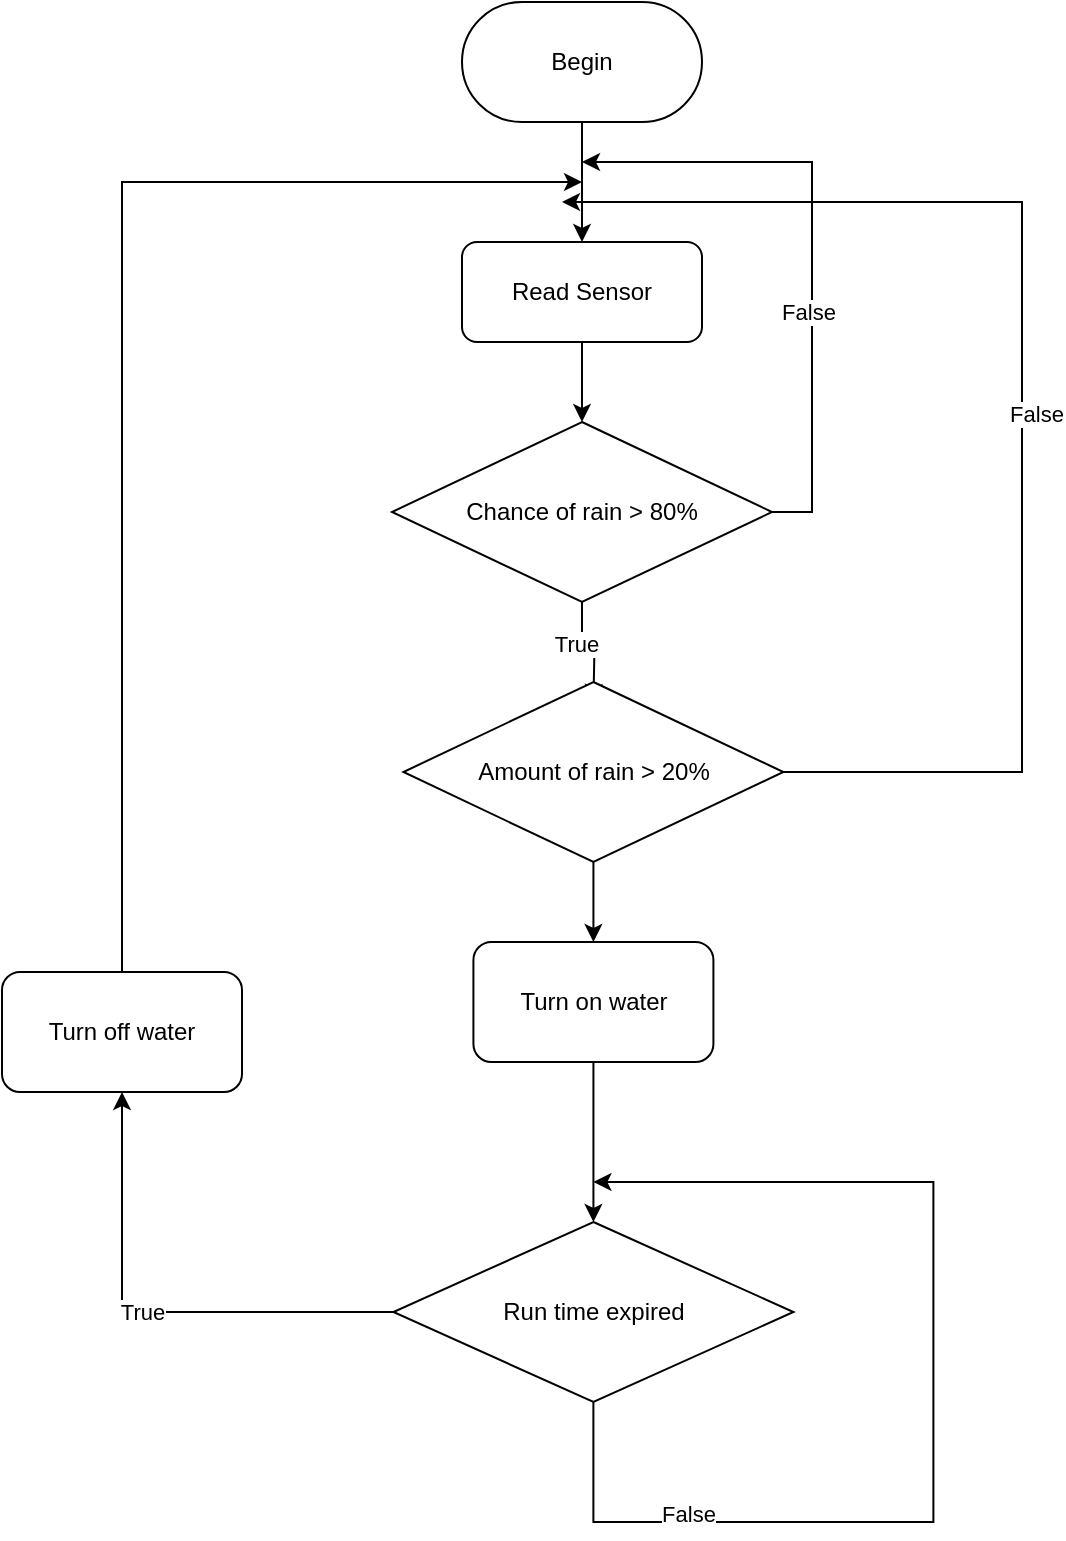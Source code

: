 <mxfile version="24.5.5" type="github">
  <diagram name="Page-1" id="5KtbHxgfiA2ik8w_qsww">
    <mxGraphModel dx="1134" dy="654" grid="1" gridSize="10" guides="1" tooltips="1" connect="1" arrows="1" fold="1" page="1" pageScale="1" pageWidth="827" pageHeight="1169" math="0" shadow="0">
      <root>
        <mxCell id="0" />
        <mxCell id="1" parent="0" />
        <mxCell id="h2Z1xg8esxs15_aSe1Hl-3" style="edgeStyle=orthogonalEdgeStyle;rounded=0;orthogonalLoop=1;jettySize=auto;html=1;" edge="1" parent="1" source="h2Z1xg8esxs15_aSe1Hl-1" target="h2Z1xg8esxs15_aSe1Hl-2">
          <mxGeometry relative="1" as="geometry" />
        </mxCell>
        <mxCell id="h2Z1xg8esxs15_aSe1Hl-1" value="Read Sensor" style="rounded=1;whiteSpace=wrap;html=1;" vertex="1" parent="1">
          <mxGeometry x="400" y="140" width="120" height="50" as="geometry" />
        </mxCell>
        <mxCell id="h2Z1xg8esxs15_aSe1Hl-5" style="edgeStyle=orthogonalEdgeStyle;rounded=0;orthogonalLoop=1;jettySize=auto;html=1;" edge="1" parent="1" source="h2Z1xg8esxs15_aSe1Hl-2">
          <mxGeometry relative="1" as="geometry">
            <mxPoint x="465.71" y="370" as="targetPoint" />
          </mxGeometry>
        </mxCell>
        <mxCell id="h2Z1xg8esxs15_aSe1Hl-18" value="True" style="edgeLabel;html=1;align=center;verticalAlign=middle;resizable=0;points=[];" vertex="1" connectable="0" parent="h2Z1xg8esxs15_aSe1Hl-5">
          <mxGeometry x="-0.265" y="-3" relative="1" as="geometry">
            <mxPoint as="offset" />
          </mxGeometry>
        </mxCell>
        <mxCell id="h2Z1xg8esxs15_aSe1Hl-17" style="edgeStyle=orthogonalEdgeStyle;rounded=0;orthogonalLoop=1;jettySize=auto;html=1;exitX=1;exitY=0.5;exitDx=0;exitDy=0;" edge="1" parent="1" source="h2Z1xg8esxs15_aSe1Hl-2">
          <mxGeometry relative="1" as="geometry">
            <mxPoint x="460" y="100" as="targetPoint" />
            <Array as="points">
              <mxPoint x="575" y="275" />
              <mxPoint x="575" y="100" />
            </Array>
          </mxGeometry>
        </mxCell>
        <mxCell id="h2Z1xg8esxs15_aSe1Hl-28" value="False" style="edgeLabel;html=1;align=center;verticalAlign=middle;resizable=0;points=[];" vertex="1" connectable="0" parent="h2Z1xg8esxs15_aSe1Hl-17">
          <mxGeometry x="-0.223" y="2" relative="1" as="geometry">
            <mxPoint as="offset" />
          </mxGeometry>
        </mxCell>
        <mxCell id="h2Z1xg8esxs15_aSe1Hl-2" value="Chance of rain &amp;gt; 80%" style="rhombus;whiteSpace=wrap;html=1;" vertex="1" parent="1">
          <mxGeometry x="365" y="230" width="190" height="90" as="geometry" />
        </mxCell>
        <mxCell id="h2Z1xg8esxs15_aSe1Hl-7" style="edgeStyle=orthogonalEdgeStyle;rounded=0;orthogonalLoop=1;jettySize=auto;html=1;" edge="1" parent="1" source="h2Z1xg8esxs15_aSe1Hl-4" target="h2Z1xg8esxs15_aSe1Hl-6">
          <mxGeometry relative="1" as="geometry">
            <mxPoint x="465.71" y="570" as="sourcePoint" />
          </mxGeometry>
        </mxCell>
        <mxCell id="h2Z1xg8esxs15_aSe1Hl-4" value="Turn on water" style="rounded=1;whiteSpace=wrap;html=1;" vertex="1" parent="1">
          <mxGeometry x="405.71" y="490" width="120" height="60" as="geometry" />
        </mxCell>
        <mxCell id="h2Z1xg8esxs15_aSe1Hl-9" style="edgeStyle=orthogonalEdgeStyle;rounded=0;orthogonalLoop=1;jettySize=auto;html=1;" edge="1" parent="1" source="h2Z1xg8esxs15_aSe1Hl-6" target="h2Z1xg8esxs15_aSe1Hl-8">
          <mxGeometry relative="1" as="geometry" />
        </mxCell>
        <mxCell id="h2Z1xg8esxs15_aSe1Hl-16" value="True" style="edgeLabel;html=1;align=center;verticalAlign=middle;resizable=0;points=[];" vertex="1" connectable="0" parent="h2Z1xg8esxs15_aSe1Hl-9">
          <mxGeometry x="0.026" relative="1" as="geometry">
            <mxPoint as="offset" />
          </mxGeometry>
        </mxCell>
        <mxCell id="h2Z1xg8esxs15_aSe1Hl-14" style="edgeStyle=orthogonalEdgeStyle;rounded=0;orthogonalLoop=1;jettySize=auto;html=1;" edge="1" parent="1" source="h2Z1xg8esxs15_aSe1Hl-6">
          <mxGeometry relative="1" as="geometry">
            <mxPoint x="465.71" y="610" as="targetPoint" />
            <Array as="points">
              <mxPoint x="465.71" y="780" />
              <mxPoint x="635.71" y="780" />
              <mxPoint x="635.71" y="610" />
              <mxPoint x="545.71" y="610" />
            </Array>
          </mxGeometry>
        </mxCell>
        <mxCell id="h2Z1xg8esxs15_aSe1Hl-15" value="False" style="edgeLabel;html=1;align=center;verticalAlign=middle;resizable=0;points=[];" vertex="1" connectable="0" parent="h2Z1xg8esxs15_aSe1Hl-14">
          <mxGeometry x="-0.625" y="4" relative="1" as="geometry">
            <mxPoint as="offset" />
          </mxGeometry>
        </mxCell>
        <mxCell id="h2Z1xg8esxs15_aSe1Hl-6" value="Run time expired" style="rhombus;whiteSpace=wrap;html=1;" vertex="1" parent="1">
          <mxGeometry x="365.71" y="630" width="200" height="90" as="geometry" />
        </mxCell>
        <mxCell id="h2Z1xg8esxs15_aSe1Hl-20" style="edgeStyle=orthogonalEdgeStyle;rounded=0;orthogonalLoop=1;jettySize=auto;html=1;" edge="1" parent="1" source="h2Z1xg8esxs15_aSe1Hl-8">
          <mxGeometry relative="1" as="geometry">
            <mxPoint x="460" y="110" as="targetPoint" />
            <Array as="points">
              <mxPoint x="230" y="110" />
            </Array>
          </mxGeometry>
        </mxCell>
        <mxCell id="h2Z1xg8esxs15_aSe1Hl-8" value="Turn off water" style="rounded=1;whiteSpace=wrap;html=1;" vertex="1" parent="1">
          <mxGeometry x="170" y="505" width="120" height="60" as="geometry" />
        </mxCell>
        <mxCell id="h2Z1xg8esxs15_aSe1Hl-13" style="edgeStyle=orthogonalEdgeStyle;rounded=0;orthogonalLoop=1;jettySize=auto;html=1;" edge="1" parent="1" source="h2Z1xg8esxs15_aSe1Hl-12" target="h2Z1xg8esxs15_aSe1Hl-1">
          <mxGeometry relative="1" as="geometry" />
        </mxCell>
        <mxCell id="h2Z1xg8esxs15_aSe1Hl-12" value="Begin" style="rounded=1;whiteSpace=wrap;html=1;arcSize=50;" vertex="1" parent="1">
          <mxGeometry x="400" y="20" width="120" height="60" as="geometry" />
        </mxCell>
        <mxCell id="h2Z1xg8esxs15_aSe1Hl-24" style="edgeStyle=orthogonalEdgeStyle;rounded=0;orthogonalLoop=1;jettySize=auto;html=1;" edge="1" parent="1" source="h2Z1xg8esxs15_aSe1Hl-22" target="h2Z1xg8esxs15_aSe1Hl-4">
          <mxGeometry relative="1" as="geometry" />
        </mxCell>
        <mxCell id="h2Z1xg8esxs15_aSe1Hl-26" style="edgeStyle=orthogonalEdgeStyle;rounded=0;orthogonalLoop=1;jettySize=auto;html=1;" edge="1" parent="1" source="h2Z1xg8esxs15_aSe1Hl-22">
          <mxGeometry relative="1" as="geometry">
            <mxPoint x="450" y="120" as="targetPoint" />
            <Array as="points">
              <mxPoint x="680" y="405" />
              <mxPoint x="680" y="120" />
            </Array>
          </mxGeometry>
        </mxCell>
        <mxCell id="h2Z1xg8esxs15_aSe1Hl-27" value="False" style="edgeLabel;html=1;align=center;verticalAlign=middle;resizable=0;points=[];" vertex="1" connectable="0" parent="h2Z1xg8esxs15_aSe1Hl-26">
          <mxGeometry x="-0.059" y="-7" relative="1" as="geometry">
            <mxPoint as="offset" />
          </mxGeometry>
        </mxCell>
        <mxCell id="h2Z1xg8esxs15_aSe1Hl-22" value="Amount of rain &amp;gt; 20%" style="rhombus;whiteSpace=wrap;html=1;" vertex="1" parent="1">
          <mxGeometry x="370.71" y="360" width="190" height="90" as="geometry" />
        </mxCell>
        <mxCell id="h2Z1xg8esxs15_aSe1Hl-25" style="edgeStyle=orthogonalEdgeStyle;rounded=0;orthogonalLoop=1;jettySize=auto;html=1;exitX=0.5;exitY=1;exitDx=0;exitDy=0;" edge="1" parent="1" source="h2Z1xg8esxs15_aSe1Hl-1" target="h2Z1xg8esxs15_aSe1Hl-1">
          <mxGeometry relative="1" as="geometry" />
        </mxCell>
      </root>
    </mxGraphModel>
  </diagram>
</mxfile>
